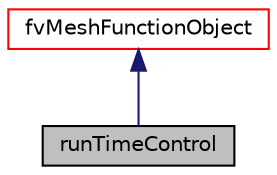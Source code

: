 digraph "runTimeControl"
{
  bgcolor="transparent";
  edge [fontname="Helvetica",fontsize="10",labelfontname="Helvetica",labelfontsize="10"];
  node [fontname="Helvetica",fontsize="10",shape=record];
  Node1 [label="runTimeControl",height=0.2,width=0.4,color="black", fillcolor="grey75", style="filled" fontcolor="black"];
  Node2 -> Node1 [dir="back",color="midnightblue",fontsize="10",style="solid",fontname="Helvetica"];
  Node2 [label="fvMeshFunctionObject",height=0.2,width=0.4,color="red",URL="$classFoam_1_1functionObjects_1_1fvMeshFunctionObject.html",tooltip="Specialization of Foam::functionObject for an Foam::fvMesh, providing a reference to the Foam::fvMesh..."];
}
